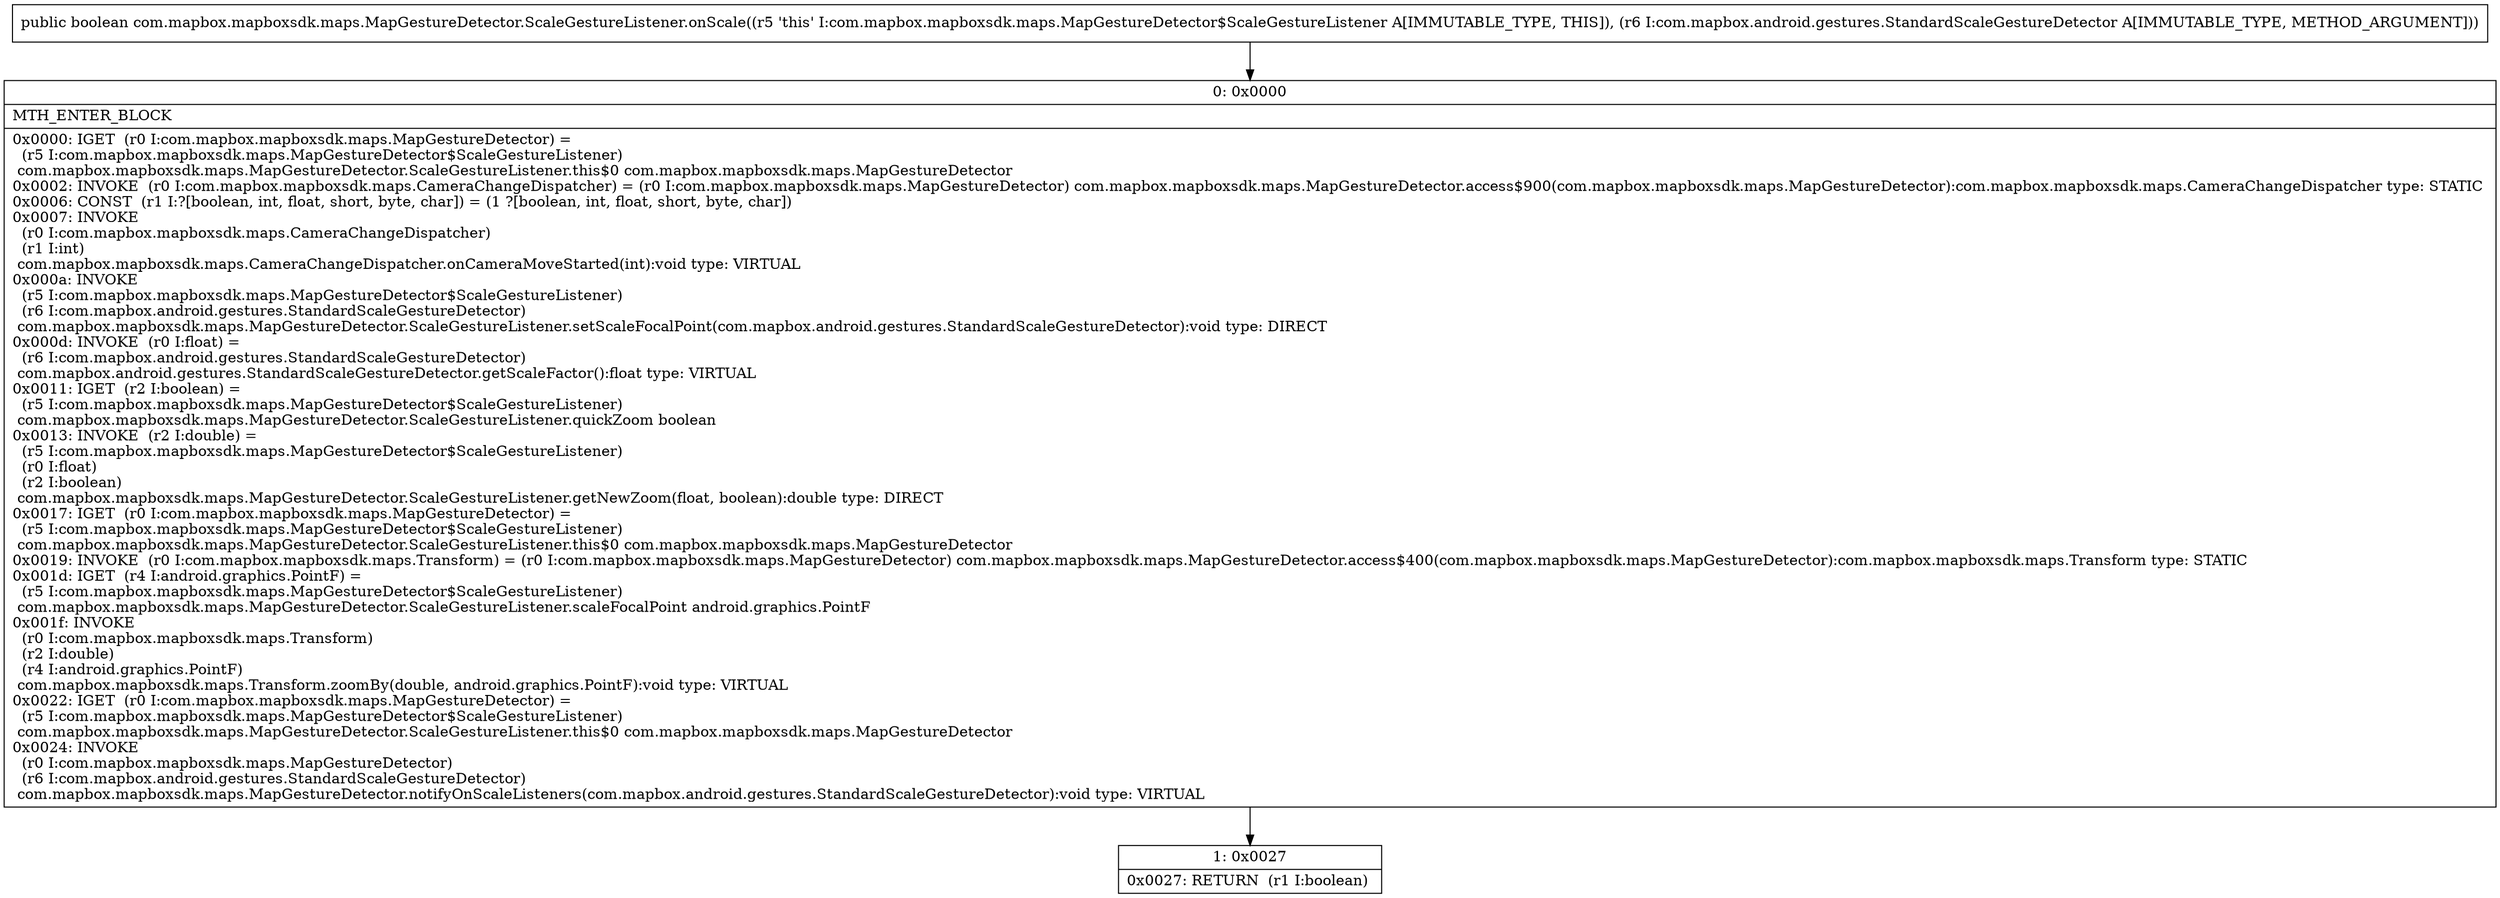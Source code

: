 digraph "CFG forcom.mapbox.mapboxsdk.maps.MapGestureDetector.ScaleGestureListener.onScale(Lcom\/mapbox\/android\/gestures\/StandardScaleGestureDetector;)Z" {
Node_0 [shape=record,label="{0\:\ 0x0000|MTH_ENTER_BLOCK\l|0x0000: IGET  (r0 I:com.mapbox.mapboxsdk.maps.MapGestureDetector) = \l  (r5 I:com.mapbox.mapboxsdk.maps.MapGestureDetector$ScaleGestureListener)\l com.mapbox.mapboxsdk.maps.MapGestureDetector.ScaleGestureListener.this$0 com.mapbox.mapboxsdk.maps.MapGestureDetector \l0x0002: INVOKE  (r0 I:com.mapbox.mapboxsdk.maps.CameraChangeDispatcher) = (r0 I:com.mapbox.mapboxsdk.maps.MapGestureDetector) com.mapbox.mapboxsdk.maps.MapGestureDetector.access$900(com.mapbox.mapboxsdk.maps.MapGestureDetector):com.mapbox.mapboxsdk.maps.CameraChangeDispatcher type: STATIC \l0x0006: CONST  (r1 I:?[boolean, int, float, short, byte, char]) = (1 ?[boolean, int, float, short, byte, char]) \l0x0007: INVOKE  \l  (r0 I:com.mapbox.mapboxsdk.maps.CameraChangeDispatcher)\l  (r1 I:int)\l com.mapbox.mapboxsdk.maps.CameraChangeDispatcher.onCameraMoveStarted(int):void type: VIRTUAL \l0x000a: INVOKE  \l  (r5 I:com.mapbox.mapboxsdk.maps.MapGestureDetector$ScaleGestureListener)\l  (r6 I:com.mapbox.android.gestures.StandardScaleGestureDetector)\l com.mapbox.mapboxsdk.maps.MapGestureDetector.ScaleGestureListener.setScaleFocalPoint(com.mapbox.android.gestures.StandardScaleGestureDetector):void type: DIRECT \l0x000d: INVOKE  (r0 I:float) = \l  (r6 I:com.mapbox.android.gestures.StandardScaleGestureDetector)\l com.mapbox.android.gestures.StandardScaleGestureDetector.getScaleFactor():float type: VIRTUAL \l0x0011: IGET  (r2 I:boolean) = \l  (r5 I:com.mapbox.mapboxsdk.maps.MapGestureDetector$ScaleGestureListener)\l com.mapbox.mapboxsdk.maps.MapGestureDetector.ScaleGestureListener.quickZoom boolean \l0x0013: INVOKE  (r2 I:double) = \l  (r5 I:com.mapbox.mapboxsdk.maps.MapGestureDetector$ScaleGestureListener)\l  (r0 I:float)\l  (r2 I:boolean)\l com.mapbox.mapboxsdk.maps.MapGestureDetector.ScaleGestureListener.getNewZoom(float, boolean):double type: DIRECT \l0x0017: IGET  (r0 I:com.mapbox.mapboxsdk.maps.MapGestureDetector) = \l  (r5 I:com.mapbox.mapboxsdk.maps.MapGestureDetector$ScaleGestureListener)\l com.mapbox.mapboxsdk.maps.MapGestureDetector.ScaleGestureListener.this$0 com.mapbox.mapboxsdk.maps.MapGestureDetector \l0x0019: INVOKE  (r0 I:com.mapbox.mapboxsdk.maps.Transform) = (r0 I:com.mapbox.mapboxsdk.maps.MapGestureDetector) com.mapbox.mapboxsdk.maps.MapGestureDetector.access$400(com.mapbox.mapboxsdk.maps.MapGestureDetector):com.mapbox.mapboxsdk.maps.Transform type: STATIC \l0x001d: IGET  (r4 I:android.graphics.PointF) = \l  (r5 I:com.mapbox.mapboxsdk.maps.MapGestureDetector$ScaleGestureListener)\l com.mapbox.mapboxsdk.maps.MapGestureDetector.ScaleGestureListener.scaleFocalPoint android.graphics.PointF \l0x001f: INVOKE  \l  (r0 I:com.mapbox.mapboxsdk.maps.Transform)\l  (r2 I:double)\l  (r4 I:android.graphics.PointF)\l com.mapbox.mapboxsdk.maps.Transform.zoomBy(double, android.graphics.PointF):void type: VIRTUAL \l0x0022: IGET  (r0 I:com.mapbox.mapboxsdk.maps.MapGestureDetector) = \l  (r5 I:com.mapbox.mapboxsdk.maps.MapGestureDetector$ScaleGestureListener)\l com.mapbox.mapboxsdk.maps.MapGestureDetector.ScaleGestureListener.this$0 com.mapbox.mapboxsdk.maps.MapGestureDetector \l0x0024: INVOKE  \l  (r0 I:com.mapbox.mapboxsdk.maps.MapGestureDetector)\l  (r6 I:com.mapbox.android.gestures.StandardScaleGestureDetector)\l com.mapbox.mapboxsdk.maps.MapGestureDetector.notifyOnScaleListeners(com.mapbox.android.gestures.StandardScaleGestureDetector):void type: VIRTUAL \l}"];
Node_1 [shape=record,label="{1\:\ 0x0027|0x0027: RETURN  (r1 I:boolean) \l}"];
MethodNode[shape=record,label="{public boolean com.mapbox.mapboxsdk.maps.MapGestureDetector.ScaleGestureListener.onScale((r5 'this' I:com.mapbox.mapboxsdk.maps.MapGestureDetector$ScaleGestureListener A[IMMUTABLE_TYPE, THIS]), (r6 I:com.mapbox.android.gestures.StandardScaleGestureDetector A[IMMUTABLE_TYPE, METHOD_ARGUMENT])) }"];
MethodNode -> Node_0;
Node_0 -> Node_1;
}

